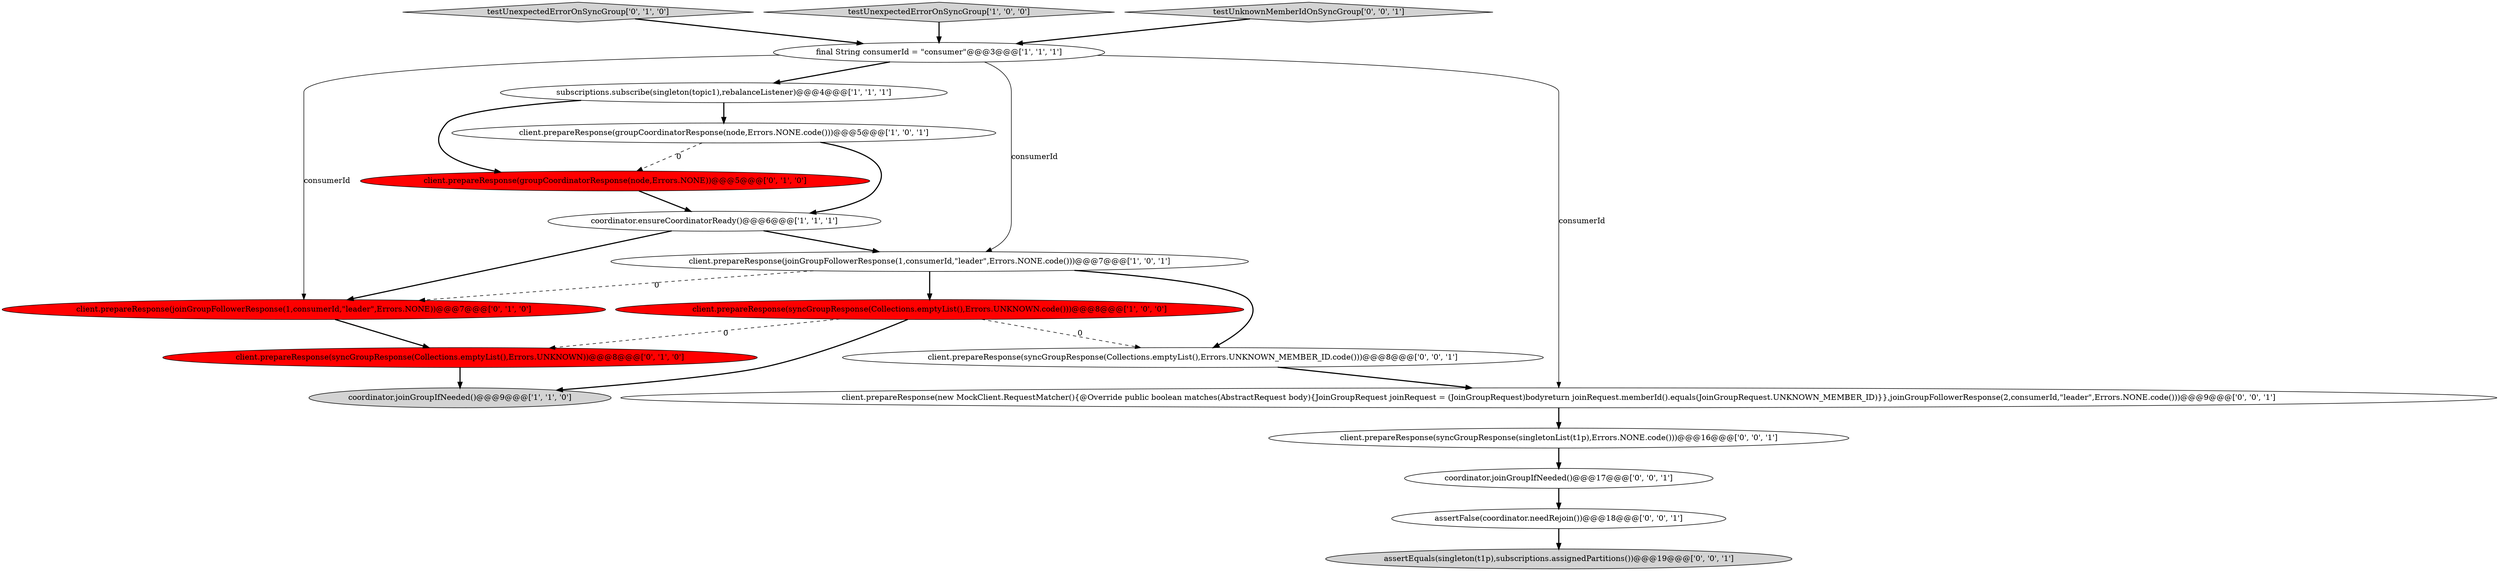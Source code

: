 digraph {
12 [style = filled, label = "assertEquals(singleton(t1p),subscriptions.assignedPartitions())@@@19@@@['0', '0', '1']", fillcolor = lightgray, shape = ellipse image = "AAA0AAABBB3BBB"];
16 [style = filled, label = "client.prepareResponse(syncGroupResponse(singletonList(t1p),Errors.NONE.code()))@@@16@@@['0', '0', '1']", fillcolor = white, shape = ellipse image = "AAA0AAABBB3BBB"];
10 [style = filled, label = "client.prepareResponse(syncGroupResponse(Collections.emptyList(),Errors.UNKNOWN))@@@8@@@['0', '1', '0']", fillcolor = red, shape = ellipse image = "AAA1AAABBB2BBB"];
14 [style = filled, label = "assertFalse(coordinator.needRejoin())@@@18@@@['0', '0', '1']", fillcolor = white, shape = ellipse image = "AAA0AAABBB3BBB"];
13 [style = filled, label = "coordinator.joinGroupIfNeeded()@@@17@@@['0', '0', '1']", fillcolor = white, shape = ellipse image = "AAA0AAABBB3BBB"];
8 [style = filled, label = "testUnexpectedErrorOnSyncGroup['0', '1', '0']", fillcolor = lightgray, shape = diamond image = "AAA0AAABBB2BBB"];
5 [style = filled, label = "coordinator.joinGroupIfNeeded()@@@9@@@['1', '1', '0']", fillcolor = lightgray, shape = ellipse image = "AAA0AAABBB1BBB"];
2 [style = filled, label = "coordinator.ensureCoordinatorReady()@@@6@@@['1', '1', '1']", fillcolor = white, shape = ellipse image = "AAA0AAABBB1BBB"];
9 [style = filled, label = "client.prepareResponse(groupCoordinatorResponse(node,Errors.NONE))@@@5@@@['0', '1', '0']", fillcolor = red, shape = ellipse image = "AAA1AAABBB2BBB"];
7 [style = filled, label = "testUnexpectedErrorOnSyncGroup['1', '0', '0']", fillcolor = lightgray, shape = diamond image = "AAA0AAABBB1BBB"];
18 [style = filled, label = "client.prepareResponse(syncGroupResponse(Collections.emptyList(),Errors.UNKNOWN_MEMBER_ID.code()))@@@8@@@['0', '0', '1']", fillcolor = white, shape = ellipse image = "AAA0AAABBB3BBB"];
3 [style = filled, label = "client.prepareResponse(joinGroupFollowerResponse(1,consumerId,\"leader\",Errors.NONE.code()))@@@7@@@['1', '0', '1']", fillcolor = white, shape = ellipse image = "AAA0AAABBB1BBB"];
11 [style = filled, label = "client.prepareResponse(joinGroupFollowerResponse(1,consumerId,\"leader\",Errors.NONE))@@@7@@@['0', '1', '0']", fillcolor = red, shape = ellipse image = "AAA1AAABBB2BBB"];
15 [style = filled, label = "testUnknownMemberIdOnSyncGroup['0', '0', '1']", fillcolor = lightgray, shape = diamond image = "AAA0AAABBB3BBB"];
1 [style = filled, label = "final String consumerId = \"consumer\"@@@3@@@['1', '1', '1']", fillcolor = white, shape = ellipse image = "AAA0AAABBB1BBB"];
6 [style = filled, label = "client.prepareResponse(syncGroupResponse(Collections.emptyList(),Errors.UNKNOWN.code()))@@@8@@@['1', '0', '0']", fillcolor = red, shape = ellipse image = "AAA1AAABBB1BBB"];
0 [style = filled, label = "subscriptions.subscribe(singleton(topic1),rebalanceListener)@@@4@@@['1', '1', '1']", fillcolor = white, shape = ellipse image = "AAA0AAABBB1BBB"];
17 [style = filled, label = "client.prepareResponse(new MockClient.RequestMatcher(){@Override public boolean matches(AbstractRequest body){JoinGroupRequest joinRequest = (JoinGroupRequest)bodyreturn joinRequest.memberId().equals(JoinGroupRequest.UNKNOWN_MEMBER_ID)}},joinGroupFollowerResponse(2,consumerId,\"leader\",Errors.NONE.code()))@@@9@@@['0', '0', '1']", fillcolor = white, shape = ellipse image = "AAA0AAABBB3BBB"];
4 [style = filled, label = "client.prepareResponse(groupCoordinatorResponse(node,Errors.NONE.code()))@@@5@@@['1', '0', '1']", fillcolor = white, shape = ellipse image = "AAA0AAABBB1BBB"];
0->9 [style = bold, label=""];
16->13 [style = bold, label=""];
7->1 [style = bold, label=""];
1->11 [style = solid, label="consumerId"];
9->2 [style = bold, label=""];
1->3 [style = solid, label="consumerId"];
2->3 [style = bold, label=""];
18->17 [style = bold, label=""];
3->6 [style = bold, label=""];
1->0 [style = bold, label=""];
4->2 [style = bold, label=""];
6->10 [style = dashed, label="0"];
6->18 [style = dashed, label="0"];
3->18 [style = bold, label=""];
8->1 [style = bold, label=""];
1->17 [style = solid, label="consumerId"];
4->9 [style = dashed, label="0"];
6->5 [style = bold, label=""];
10->5 [style = bold, label=""];
0->4 [style = bold, label=""];
11->10 [style = bold, label=""];
14->12 [style = bold, label=""];
3->11 [style = dashed, label="0"];
13->14 [style = bold, label=""];
2->11 [style = bold, label=""];
17->16 [style = bold, label=""];
15->1 [style = bold, label=""];
}

